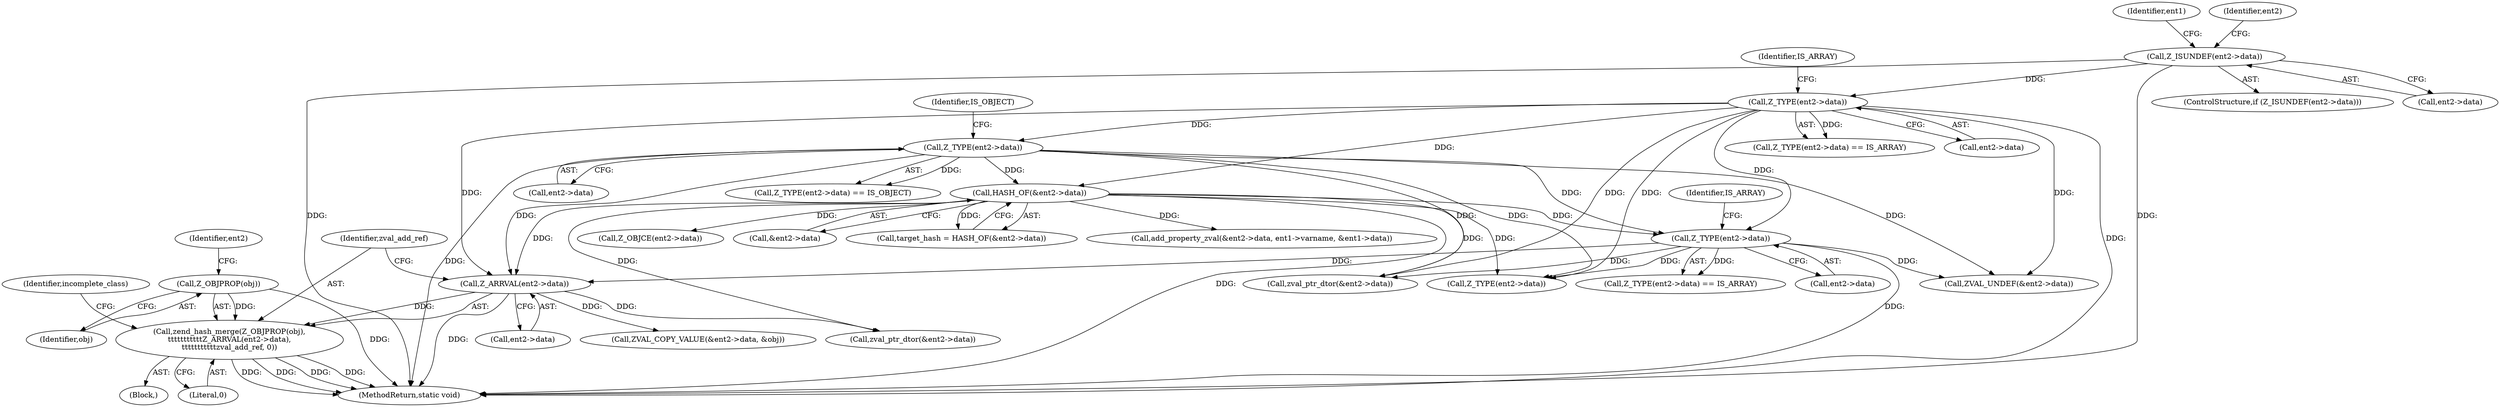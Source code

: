 digraph "1_php-src_8d2539fa0faf3f63e1d1e7635347c5b9e777d47b@del" {
"1000483" [label="(Call,zend_hash_merge(Z_OBJPROP(obj),\n\t\t\t\t\t\t\t\t\t\t\tZ_ARRVAL(ent2->data),\n\t\t\t\t\t\t\t\t\t\t\tzval_add_ref, 0))"];
"1000484" [label="(Call,Z_OBJPROP(obj))"];
"1000486" [label="(Call,Z_ARRVAL(ent2->data))"];
"1000403" [label="(Call,Z_TYPE(ent2->data))"];
"1000352" [label="(Call,Z_TYPE(ent2->data))"];
"1000336" [label="(Call,Z_ISUNDEF(ent2->data))"];
"1000366" [label="(Call,HASH_OF(&ent2->data))"];
"1000358" [label="(Call,Z_TYPE(ent2->data))"];
"1000478" [label="(Block,)"];
"1000402" [label="(Call,Z_TYPE(ent2->data) == IS_ARRAY)"];
"1000464" [label="(Call,ZVAL_UNDEF(&ent2->data))"];
"1000362" [label="(Identifier,IS_OBJECT)"];
"1000344" [label="(Identifier,ent1)"];
"1000351" [label="(Call,Z_TYPE(ent2->data) == IS_ARRAY)"];
"1000407" [label="(Identifier,IS_ARRAY)"];
"1000366" [label="(Call,HASH_OF(&ent2->data))"];
"1000483" [label="(Call,zend_hash_merge(Z_OBJPROP(obj),\n\t\t\t\t\t\t\t\t\t\t\tZ_ARRVAL(ent2->data),\n\t\t\t\t\t\t\t\t\t\t\tzval_add_ref, 0))"];
"1000359" [label="(Call,ent2->data)"];
"1000403" [label="(Call,Z_TYPE(ent2->data))"];
"1000487" [label="(Call,ent2->data)"];
"1000459" [label="(Call,zval_ptr_dtor(&ent2->data))"];
"1000335" [label="(ControlStructure,if (Z_ISUNDEF(ent2->data)))"];
"1000540" [label="(Call,Z_OBJCE(ent2->data))"];
"1000354" [label="(Identifier,ent2)"];
"1000485" [label="(Identifier,obj)"];
"1000644" [label="(MethodReturn,static void)"];
"1000352" [label="(Call,Z_TYPE(ent2->data))"];
"1000367" [label="(Call,&ent2->data)"];
"1000506" [label="(Call,zval_ptr_dtor(&ent2->data))"];
"1000336" [label="(Call,Z_ISUNDEF(ent2->data))"];
"1000404" [label="(Call,ent2->data)"];
"1000511" [label="(Call,ZVAL_COPY_VALUE(&ent2->data, &obj))"];
"1000493" [label="(Identifier,incomplete_class)"];
"1000337" [label="(Call,ent2->data)"];
"1000356" [label="(Identifier,IS_ARRAY)"];
"1000358" [label="(Call,Z_TYPE(ent2->data))"];
"1000491" [label="(Literal,0)"];
"1000357" [label="(Call,Z_TYPE(ent2->data) == IS_OBJECT)"];
"1000484" [label="(Call,Z_OBJPROP(obj))"];
"1000353" [label="(Call,ent2->data)"];
"1000364" [label="(Call,target_hash = HASH_OF(&ent2->data))"];
"1000486" [label="(Call,Z_ARRVAL(ent2->data))"];
"1000488" [label="(Identifier,ent2)"];
"1000490" [label="(Identifier,zval_add_ref)"];
"1000526" [label="(Call,Z_TYPE(ent2->data))"];
"1000544" [label="(Call,add_property_zval(&ent2->data, ent1->varname, &ent1->data))"];
"1000483" -> "1000478"  [label="AST: "];
"1000483" -> "1000491"  [label="CFG: "];
"1000484" -> "1000483"  [label="AST: "];
"1000486" -> "1000483"  [label="AST: "];
"1000490" -> "1000483"  [label="AST: "];
"1000491" -> "1000483"  [label="AST: "];
"1000493" -> "1000483"  [label="CFG: "];
"1000483" -> "1000644"  [label="DDG: "];
"1000483" -> "1000644"  [label="DDG: "];
"1000483" -> "1000644"  [label="DDG: "];
"1000483" -> "1000644"  [label="DDG: "];
"1000484" -> "1000483"  [label="DDG: "];
"1000486" -> "1000483"  [label="DDG: "];
"1000484" -> "1000485"  [label="CFG: "];
"1000485" -> "1000484"  [label="AST: "];
"1000488" -> "1000484"  [label="CFG: "];
"1000484" -> "1000644"  [label="DDG: "];
"1000486" -> "1000487"  [label="CFG: "];
"1000487" -> "1000486"  [label="AST: "];
"1000490" -> "1000486"  [label="CFG: "];
"1000486" -> "1000644"  [label="DDG: "];
"1000403" -> "1000486"  [label="DDG: "];
"1000352" -> "1000486"  [label="DDG: "];
"1000366" -> "1000486"  [label="DDG: "];
"1000358" -> "1000486"  [label="DDG: "];
"1000486" -> "1000506"  [label="DDG: "];
"1000486" -> "1000511"  [label="DDG: "];
"1000403" -> "1000402"  [label="AST: "];
"1000403" -> "1000404"  [label="CFG: "];
"1000404" -> "1000403"  [label="AST: "];
"1000407" -> "1000403"  [label="CFG: "];
"1000403" -> "1000644"  [label="DDG: "];
"1000403" -> "1000402"  [label="DDG: "];
"1000352" -> "1000403"  [label="DDG: "];
"1000366" -> "1000403"  [label="DDG: "];
"1000358" -> "1000403"  [label="DDG: "];
"1000403" -> "1000459"  [label="DDG: "];
"1000403" -> "1000464"  [label="DDG: "];
"1000403" -> "1000526"  [label="DDG: "];
"1000352" -> "1000351"  [label="AST: "];
"1000352" -> "1000353"  [label="CFG: "];
"1000353" -> "1000352"  [label="AST: "];
"1000356" -> "1000352"  [label="CFG: "];
"1000352" -> "1000644"  [label="DDG: "];
"1000352" -> "1000351"  [label="DDG: "];
"1000336" -> "1000352"  [label="DDG: "];
"1000352" -> "1000358"  [label="DDG: "];
"1000352" -> "1000366"  [label="DDG: "];
"1000352" -> "1000459"  [label="DDG: "];
"1000352" -> "1000464"  [label="DDG: "];
"1000352" -> "1000526"  [label="DDG: "];
"1000336" -> "1000335"  [label="AST: "];
"1000336" -> "1000337"  [label="CFG: "];
"1000337" -> "1000336"  [label="AST: "];
"1000344" -> "1000336"  [label="CFG: "];
"1000354" -> "1000336"  [label="CFG: "];
"1000336" -> "1000644"  [label="DDG: "];
"1000336" -> "1000644"  [label="DDG: "];
"1000366" -> "1000364"  [label="AST: "];
"1000366" -> "1000367"  [label="CFG: "];
"1000367" -> "1000366"  [label="AST: "];
"1000364" -> "1000366"  [label="CFG: "];
"1000366" -> "1000644"  [label="DDG: "];
"1000366" -> "1000364"  [label="DDG: "];
"1000358" -> "1000366"  [label="DDG: "];
"1000366" -> "1000459"  [label="DDG: "];
"1000366" -> "1000506"  [label="DDG: "];
"1000366" -> "1000526"  [label="DDG: "];
"1000366" -> "1000540"  [label="DDG: "];
"1000366" -> "1000544"  [label="DDG: "];
"1000358" -> "1000357"  [label="AST: "];
"1000358" -> "1000359"  [label="CFG: "];
"1000359" -> "1000358"  [label="AST: "];
"1000362" -> "1000358"  [label="CFG: "];
"1000358" -> "1000644"  [label="DDG: "];
"1000358" -> "1000357"  [label="DDG: "];
"1000358" -> "1000459"  [label="DDG: "];
"1000358" -> "1000464"  [label="DDG: "];
"1000358" -> "1000526"  [label="DDG: "];
}
